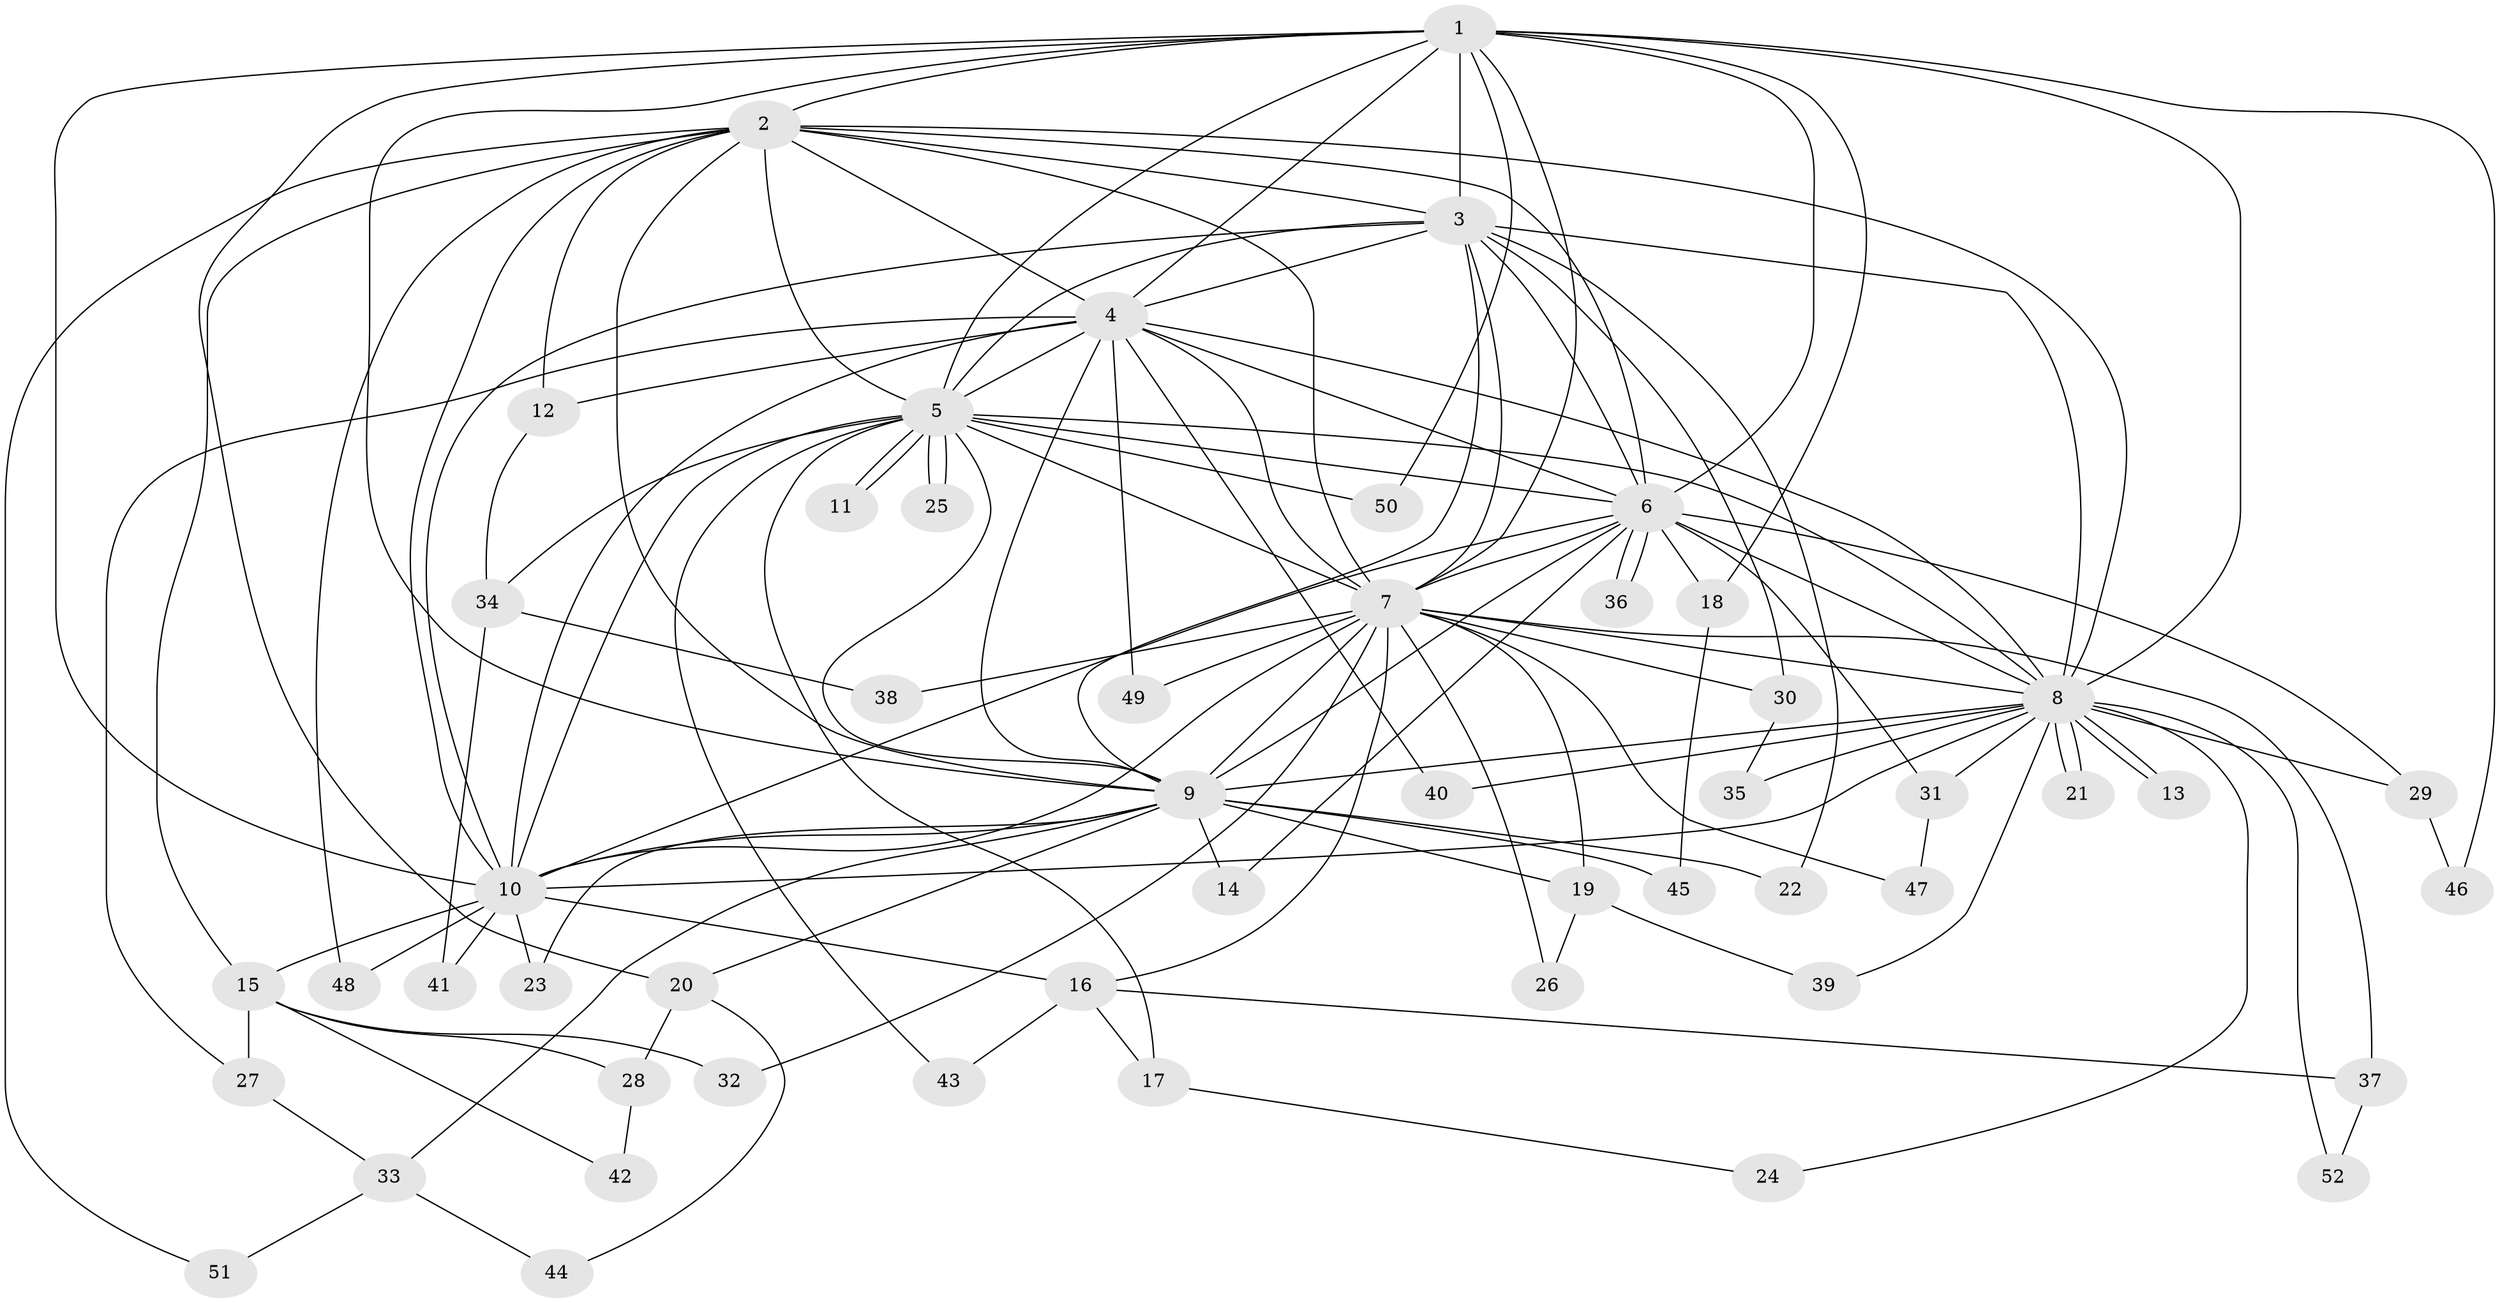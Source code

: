 // coarse degree distribution, {9: 0.02631578947368421, 18: 0.02631578947368421, 13: 0.05263157894736842, 19: 0.02631578947368421, 11: 0.02631578947368421, 1: 0.10526315789473684, 5: 0.10526315789473684, 2: 0.4473684210526316, 3: 0.13157894736842105, 4: 0.05263157894736842}
// Generated by graph-tools (version 1.1) at 2025/23/03/03/25 07:23:39]
// undirected, 52 vertices, 129 edges
graph export_dot {
graph [start="1"]
  node [color=gray90,style=filled];
  1;
  2;
  3;
  4;
  5;
  6;
  7;
  8;
  9;
  10;
  11;
  12;
  13;
  14;
  15;
  16;
  17;
  18;
  19;
  20;
  21;
  22;
  23;
  24;
  25;
  26;
  27;
  28;
  29;
  30;
  31;
  32;
  33;
  34;
  35;
  36;
  37;
  38;
  39;
  40;
  41;
  42;
  43;
  44;
  45;
  46;
  47;
  48;
  49;
  50;
  51;
  52;
  1 -- 2;
  1 -- 3;
  1 -- 4;
  1 -- 5;
  1 -- 6;
  1 -- 7;
  1 -- 8;
  1 -- 9;
  1 -- 10;
  1 -- 18;
  1 -- 20;
  1 -- 46;
  1 -- 50;
  2 -- 3;
  2 -- 4;
  2 -- 5;
  2 -- 6;
  2 -- 7;
  2 -- 8;
  2 -- 9;
  2 -- 10;
  2 -- 12;
  2 -- 15;
  2 -- 48;
  2 -- 51;
  3 -- 4;
  3 -- 5;
  3 -- 6;
  3 -- 7;
  3 -- 8;
  3 -- 9;
  3 -- 10;
  3 -- 22;
  3 -- 30;
  4 -- 5;
  4 -- 6;
  4 -- 7;
  4 -- 8;
  4 -- 9;
  4 -- 10;
  4 -- 12;
  4 -- 27;
  4 -- 40;
  4 -- 49;
  5 -- 6;
  5 -- 7;
  5 -- 8;
  5 -- 9;
  5 -- 10;
  5 -- 11;
  5 -- 11;
  5 -- 17;
  5 -- 25;
  5 -- 25;
  5 -- 34;
  5 -- 43;
  5 -- 50;
  6 -- 7;
  6 -- 8;
  6 -- 9;
  6 -- 10;
  6 -- 14;
  6 -- 18;
  6 -- 29;
  6 -- 31;
  6 -- 36;
  6 -- 36;
  7 -- 8;
  7 -- 9;
  7 -- 10;
  7 -- 16;
  7 -- 19;
  7 -- 26;
  7 -- 30;
  7 -- 32;
  7 -- 37;
  7 -- 38;
  7 -- 47;
  7 -- 49;
  8 -- 9;
  8 -- 10;
  8 -- 13;
  8 -- 13;
  8 -- 21;
  8 -- 21;
  8 -- 24;
  8 -- 29;
  8 -- 31;
  8 -- 35;
  8 -- 39;
  8 -- 40;
  8 -- 52;
  9 -- 10;
  9 -- 14;
  9 -- 19;
  9 -- 20;
  9 -- 22;
  9 -- 23;
  9 -- 33;
  9 -- 45;
  10 -- 15;
  10 -- 16;
  10 -- 23;
  10 -- 41;
  10 -- 48;
  12 -- 34;
  15 -- 27;
  15 -- 28;
  15 -- 32;
  15 -- 42;
  16 -- 17;
  16 -- 37;
  16 -- 43;
  17 -- 24;
  18 -- 45;
  19 -- 26;
  19 -- 39;
  20 -- 28;
  20 -- 44;
  27 -- 33;
  28 -- 42;
  29 -- 46;
  30 -- 35;
  31 -- 47;
  33 -- 44;
  33 -- 51;
  34 -- 38;
  34 -- 41;
  37 -- 52;
}
